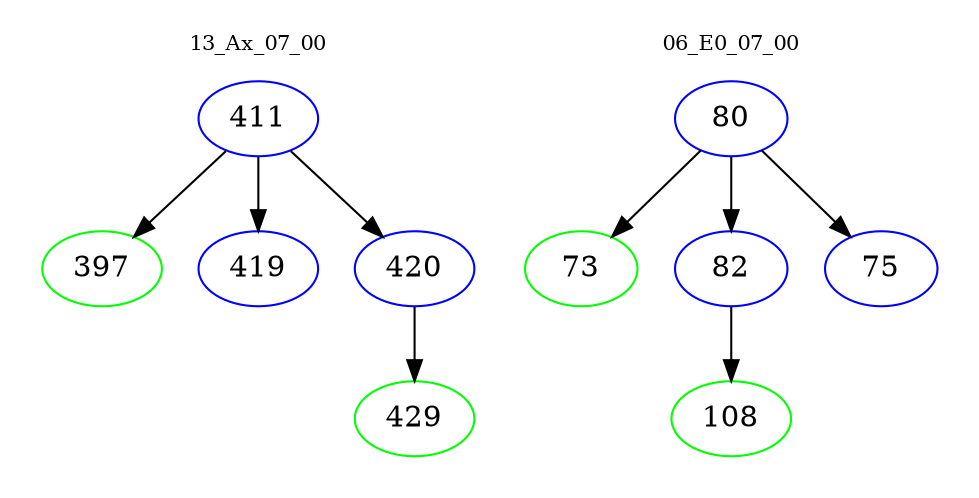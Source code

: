 digraph{
subgraph cluster_0 {
color = white
label = "13_Ax_07_00";
fontsize=10;
T0_411 [label="411", color="blue"]
T0_411 -> T0_397 [color="black"]
T0_397 [label="397", color="green"]
T0_411 -> T0_419 [color="black"]
T0_419 [label="419", color="blue"]
T0_411 -> T0_420 [color="black"]
T0_420 [label="420", color="blue"]
T0_420 -> T0_429 [color="black"]
T0_429 [label="429", color="green"]
}
subgraph cluster_1 {
color = white
label = "06_E0_07_00";
fontsize=10;
T1_80 [label="80", color="blue"]
T1_80 -> T1_73 [color="black"]
T1_73 [label="73", color="green"]
T1_80 -> T1_82 [color="black"]
T1_82 [label="82", color="blue"]
T1_82 -> T1_108 [color="black"]
T1_108 [label="108", color="green"]
T1_80 -> T1_75 [color="black"]
T1_75 [label="75", color="blue"]
}
}
